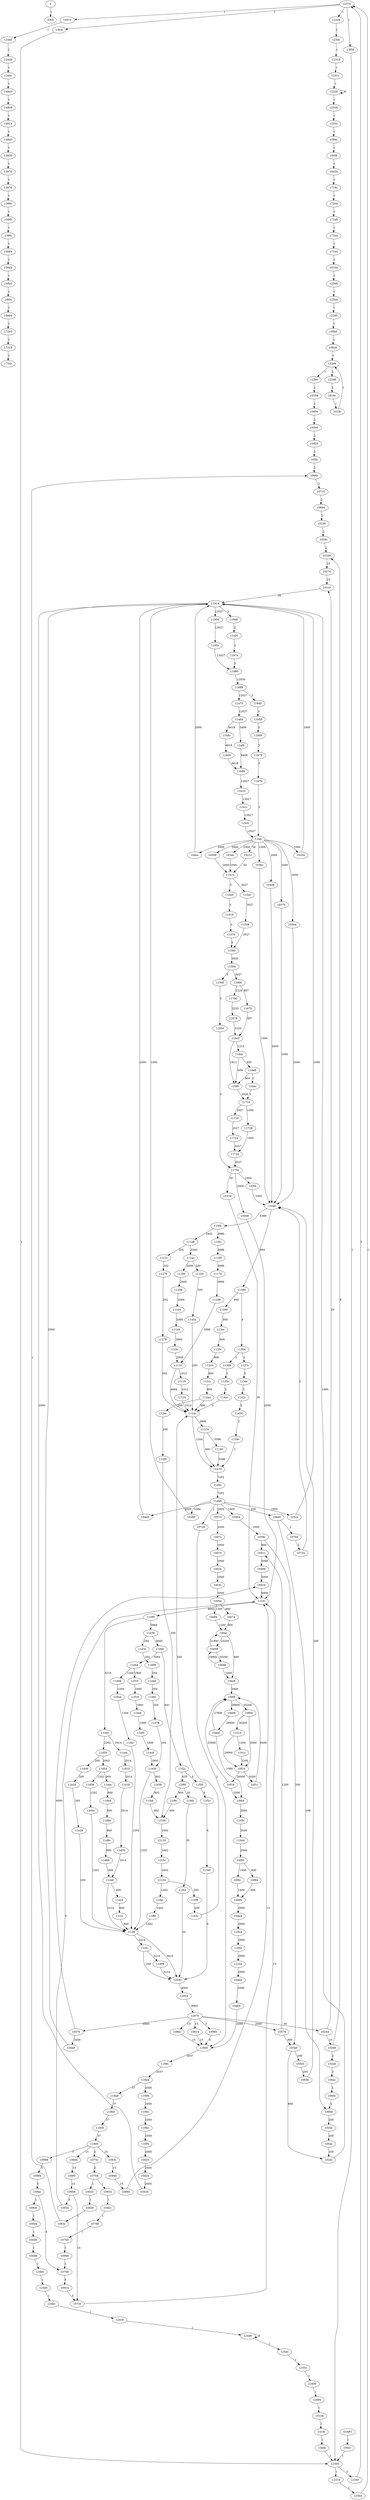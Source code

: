 digraph RAIL_CFG {
"0" -> "END" [label="1"];
"16eb4" -> "172e0" [label="1"];
"14fdc" -> "16eb4" [label="1"];
"14fb4" -> "14fdc" [label="1"];
"15084" -> "150d4" [label="1"];
"139fc" -> "15084" [label="1"];
"139f0" -> "139fc" [label="1"];
"1398c" -> "139f0" [label="1"];
"13970" -> "13978" [label="1"];
"13950" -> "13970" [label="1"];
"148c8" -> "14914" [label="1"];
"1244c" -> "148c0" [label="1"];
"14010" -> "124a0" [label="1"];
"150d4" -> "14fb4" [label="1"];
"12370" -> "14010" [label="1"];
"13fc4" -> "12304" [label="1"];
"12370" -> "13fc4" [label="1"];
"13f58" -> "12304" [label="1"];
"12370" -> "13f58" [label="1"];
"12340" -> "12370" [label="3"];
"141f0" -> "13edc" [label="1"];
"111ac" -> "111b0" [label="200"];
"103f4" -> "110a8" [label="1000"];
"11724" -> "11744" [label="2027"];
"11e3c" -> "11e98" [label="204"];
"148c0" -> "148c8" [label="1"];
"10988" -> "10994" [label="5"];
"11bfc" -> "103dc" [label="1000"];
"10d40" -> "10d48" [label="1"];
"110fc" -> "11168" [label="3996"];
"10380" -> "11914" [label="1000"];
"11154" -> "11160" [label="5596"];
"11110" -> "1114c" [label="4984"];
"11e28" -> "11cf4" [label="200"];
"1149c" -> "114b8" [label="7202"];
"110f4" -> "111a8" [label="2402"];
"10768" -> "10654" [label="1"];
"10424" -> "11c3c" [label="6000"];
"103bc" -> "110a8" [label="1000"];
"116dc" -> "116f4" [label="609"];
"10404" -> "1058c" [label="1000"];
"106e0" -> "106b8" [label="198"];
"11594" -> "11668" [label="3027"];
"10334" -> "11914" [label="1000"];
"104d8" -> "110a8" [label="2000"];
"1121c" -> "11270" [label="202"];
"106ac" -> "106f4" [label="2"];
"11670" -> "116c0" [label="807"];
"11118" -> "11124" [label="1012"];
"105a0" -> "105c0" [label="200"];
"11bfc" -> "103bc" [label="1000"];
"11678" -> "116c0" [label="2220"];
"11e50" -> "11cf4" [label="1202"];
"11d10" -> "11d18" [label="2014"];
"12108" -> "12118" [label="1602"];
"11728" -> "11744" [label="1000"];
"109c8" -> "109d4" [label="1"];
"11fa4" -> "12108" [label="802"];
"11e58" -> "11fa4" [label="802"];
"106f4" -> "106b8" [label="2"];
"11e50" -> "11e58" [label="802"];
"11ca0" -> "11d50" [label="2202"];
"11e78" -> "11e50" [label="204"];
"11e38" -> "11e3c" [label="204"];
"10f1c" -> "10ef8" [label="9200"];
"11d08" -> "12030" [label="2214"];
"11854" -> "11750" [label="3"];
"11f10" -> "11f18" [label="1800"];
"11d58" -> "1200c" [label="1202"];
"11d54" -> "11d58" [label="1202"];
"11cb8" -> "11cf4" [label="2214"];
"10994" -> "109ac" [label="5"];
"10498" -> "10424" [label="2000"];
"1137c" -> "113dc" [label="2"];
"11744" -> "11750" [label="3027"];
"12440" -> "1244c" [label="1"];
"115c8" -> "11854" [label="3"];
"11cfc" -> "11d08" [label="2214"];
"11718" -> "11724" [label="2027"];
"11e38" -> "11eb0" [label="3645"];
"10244" -> "10280" [label="10"];
"108e4" -> "108f0" [label="15"];
"11710" -> "11718" [label="2027"];
"110f4" -> "110fc" [label="3996"];
"11170" -> "11188" [label="3996"];
"10654" -> "10d2c" [label="1"];
"116f4" -> "11710" [label="3026"];
"116dc" -> "116e8" [label="605"];
"11168" -> "11170" [label="3996"];
"11510" -> "1154c" [label="3027"];
"141e4" -> "141f0" [label="1"];
"11ccc" -> "11cf4" [label="600"];
"11f9c" -> "12108" [label="600"];
"11790" -> "11678" [label="2220"];
"11668" -> "11790" [label="2220"];
"11d50" -> "11d54" [label="2002"];
"11af4" -> "11b08" [label="5409"];
"11160" -> "11478" [label="5596"];
"12118" -> "1210c" [label="1602"];
"11ca0" -> "11ca4" [label="2014"];
"120a4" -> "11f4c" [label="1204"];
"11bfc" -> "1021c" [label="30"];
"11e98" -> "11ea0" [label="204"];
"10694" -> "10190" [label="2"];
"10d2c" -> "10788" [label="1"];
"103cc" -> "11914" [label="1000"];
"12070" -> "108bc" [label="15"];
"111d4" -> "111e0" [label="2000"];
"11ea0" -> "11e6c" [label="204"];
"118e0" -> "108e4" [label="15"];
"10d0c" -> "105e0" [label="1"];
"12318" -> "1231c" [label="1"];
"11914" -> "119e8" [label="3"];
"122e8" -> "122ec" [label="1"];
"1018c" -> "122e8" [label="1"];
"122ec" -> "10108" [label="1"];
"10e84" -> "10eac" [label="1200"];
"111bc" -> "11110" [label="2000"];
"122e8" -> "122d8" [label="1"];
"112f4" -> "112c0" [label="800"];
"11d30" -> "11cb8" [label="2014"];
"111ac" -> "11200" [label="2000"];
"11710" -> "11728" [label="1000"];
"11b08" -> "11b10" [label="12027"];
"1016c" -> "1018c" [label="1"];
"11c90" -> "11ca0" [label="4216"];
"11f38" -> "11f3c" [label="6"];
"11bfc" -> "10558" [label="2000"];
"105fc" -> "1066c" [label="1"];
"11510" -> "115e0" [label="3"];
"100c8" -> "122e8" [label="1"];
"100b0" -> "100c8" [label="1"];
"11288" -> "11304" [label="4"];
"11f4c" -> "11cf4" [label="1204"];
"122b4" -> "122d0" [label="1"];
"11d50" -> "11dc8" [label="200"];
"1058c" -> "105a0" [label="200"];
"12268" -> "122b4" [label="1"];
"11ab4" -> "11af4" [label="5409"];
"118bc" -> "118f4" [label="2000"];
"11ab4" -> "11b8c" [label="6618"];
"11b78" -> "11bfc" [label="3"];
"10924" -> "11c3c" [label="5"];
"11974" -> "11990" [label="3"];
"11208" -> "111d4" [label="2000"];
"100ec" -> "100f8" [label="1"];
"1255c" -> "12400" [label="1"];
"1231c" -> "12328" [label="1"];
"116e8" -> "116f4" [label="604"];
"11ca4" -> "11d10" [label="2014"];
"11290" -> "112ec" [label="800"];
"12328" -> "12338" [label="1"];
"1066c" -> "10710" [label="2"];
"111a8" -> "111ac" [label="2200"];
"17204" -> "171a8" [label="1"];
"10710" -> "10694" [label="2"];
"118b0" -> "118c8" [label="37"];
"118e0" -> "1075c" [label="2"];
"101b8" -> "10270" [label="10"];
"10d48" -> "124b0" [label="1"];
"10270" -> "101c0" [label="10"];
"1195c" -> "11990" [label="12027"];
"118e0" -> "10988" [label="5"];
"12338" -> "1233c" [label="1"];
"1114c" -> "11154" [label="5996"];
"11b68" -> "11b70" [label="3"];
"10104" -> "12268" [label="1"];
"10ed8" -> "10edc" [label="28800"];
"12120" -> "11fac" [label="1402"];
"1139c" -> "11478" [label="2"];
"172e0" -> "17318" [label="1"];
"1028c" -> "101b8" [label="2"];
"113f0" -> "12108" [label="200"];
"12304" -> "12310" [label="1"];
"116c0" -> "116f4" [label="1813"];
"105c0" -> "106d0" [label="200"];
"1075c" -> "10768" [label="2"];
"101c0" -> "11914" [label="30"];
"10620" -> "10d28" [label="1"];
"105e0" -> "10d20" [label="1"];
"10470" -> "10424" [label="4000"];
"12400" -> "12494" [label="1"];
"11d18" -> "11d30" [label="2014"];
"11b8c" -> "11b00" [label="6618"];
"11124" -> "1114c" [label="1012"];
"11014" -> "10f10" [label="29000"];
"107b8" -> "10914" [label="5"];
"1719c" -> "17204" [label="1"];
"111e0" -> "111bc" [label="2000"];
"10d94" -> "10da4" [label="2000"];
"123b4" -> "12370" [label="1"];
"1233c" -> "100ec" [label="1"];
"12370" -> "123c8" [label="1"];
"10f04" -> "11014" [label="30200"];
"10f18" -> "10ef8" [label="25000"];
"1210c" -> "12120" [label="1602"];
"11750" -> "103f4" [label="1000"];
"114b8" -> "103cc" [label="1000"];
"11594" -> "115c8" [label="3"];
"12310" -> "123b4" [label="1"];
"11f18" -> "11ee4" [label="1800"];
"11990" -> "11998" [label="12030"];
"124d0" -> "124d0" [label="5"];
"11cf4" -> "12030" [label="5610"];
"171a8" -> "171b4" [label="1"];
"1041c" -> "10498" [label="2000"];
"11f90" -> "11f9c" [label="600"];
"11eb4" -> "11f10" [label="1800"];
"11bfc" -> "10370" [label="1000"];
"114b8" -> "10380" [label="1000"];
"10dc0" -> "10dc4" [label="2000"];
"102bc" -> "105ac" [label="200"];
"11e6c" -> "11e78" [label="204"];
"11a20" -> "11974" [label="3"];
"171e4" -> "10104" [label="1"];
"14914" -> "149a0" [label="1"];
"11b58" -> "11b68" [label="3"];
"11998" -> "11a70" [label="12027"];
"112c0" -> "112cc" [label="800"];
"107c0" -> "11c3c" [label="15"];
"11ff4" -> "11cf4" [label="1402"];
"10190" -> "1028c" [label="2"];
"123e0" -> "124bc" [label="1"];
"10108" -> "10d0c" [label="1"];
"10e10" -> "10e34" [label="2000"];
"11eb8" -> "120a4" [label="1204"];
"10908" -> "107c0" [label="10"];
"10d20" -> "105fc" [label="1"];
"122d0" -> "100b0" [label="1"];
"11b00" -> "11b08" [label="6618"];
"123dc" -> "12318" [label="1"];
"11fac" -> "11ff4" [label="1402"];
"11fe0" -> "11fe4" [label="35"];
"11c90" -> "11e38" [label="3849"];
"11570" -> "1158c" [label="3"];
"11188" -> "11110" [label="3996"];
"1154c" -> "11558" [label="3027"];
"11eb0" -> "11f2c" [label="641"];
"17318" -> "1754c" [label="1"];
"11b3c" -> "11bfc" [label="12027"];
"1158c" -> "11594" [label="3030"];
"119e8" -> "11a20" [label="3"];
"110a8" -> "110f4" [label="6398"];
"START" -> "100cc" [label="1"];
"1103c" -> "11044" [label="2000"];
"106b8" -> "102bc" [label="200"];
"10234" -> "11c3c" [label="30"];
"11618" -> "11570" [label="3"];
"10f04" -> "10f10" [label="5000"];
"11f40" -> "12030" [label="6"];
"124c8" -> "124d0" [label="1"];
"102ec" -> "11914" [label="1000"];
"100f8" -> "16d24" [label="1"];
"12030" -> "12054" [label="8065"];
"1114c" -> "11478" [label="1204"];
"12054" -> "12070" [label="8065"];
"10244" -> "101c0" [label="20"];
"124b0" -> "123e0" [label="1"];
"10280" -> "101b8" [label="8"];
"11914" -> "11950" [label="12027"];
"1021c" -> "11510" [label="30"];
"11950" -> "1195c" [label="12027"];
"10dc4" -> "10520" [label="2000"];
"11558" -> "1158c" [label="3027"];
"10768" -> "10620" [label="1"];
"11668" -> "11670" [label="807"];
"118f4" -> "10dc0" [label="2000"];
"116c0" -> "116dc" [label="1214"];
"1083c" -> "10848" [label="15"];
"11f2c" -> "11f38" [label="6"];
"11b10" -> "11b1c" [label="12027"];
"10280" -> "102a0" [label="2"];
"11b1c" -> "11b3c" [label="12027"];
"11478" -> "1149c" [label="7202"];
"1200c" -> "11cf4" [label="1202"];
"111b0" -> "11454" [label="200"];
"11454" -> "1114c" [label="200"];
"114b8" -> "10404" [label="1000"];
"11dc8" -> "11e20" [label="200"];
"10734" -> "11860" [label="2"];
"12070" -> "10470" [label="6000"];
"104bc" -> "11914" [label="2000"];
"10470" -> "104a8" [label="2000"];
"104a8" -> "11914" [label="2000"];
"10568" -> "11c3c" [label="2000"];
"11bfc" -> "104bc" [label="2000"];
"11750" -> "10568" [label="2000"];
"11bfc" -> "104d8" [label="2000"];
"114b8" -> "104e8" [label="2000"];
"105ac" -> "102ec" [label="200"];
"104e8" -> "11914" [label="2000"];
"11bfc" -> "10504" [label="2000"];
"10504" -> "110a8" [label="2000"];
"114b8" -> "10514" [label="2000"];
"11cf4" -> "11cfc" [label="2414"];
"10514" -> "10d7c" [label="2000"];
"10d7c" -> "10e10" [label="2000"];
"10558" -> "11510" [label="2000"];
"10e44" -> "10e74" [label="800"];
"10e34" -> "10e3c" [label="2000"];
"10e3c" -> "10e44" [label="2000"];
"10e44" -> "10e84" [label="1200"];
"1143c" -> "1114c" [label="200"];
"10e98" -> "10eb8" [label="20200"];
"11d68" -> "11cb8" [label="800"];
"11e20" -> "11e28" [label="200"];
"11fe4" -> "12030" [label="35"];
"10eb8" -> "10ec8" [label="1400"];
"10ec8" -> "10ef8" [label="2000"];
"10db4" -> "11860" [label="2000"];
"118a4" -> "11908" [label="2000"];
"10ef8" -> "10f04" [label="35200"];
"122d8" -> "1016c" [label="1"];
"10f64" -> "10d94" [label="600"];
"11cb8" -> "11cc0" [label="600"];
"1101c" -> "10f10" [label="1200"];
"10f10" -> "10f18" [label="26000"];
"13edc" -> "12304" [label="1"];
"10ef8" -> "10ed8" [label="28800"];
"10edc" -> "10ef8" [label="27800"];
"103dc" -> "11510" [label="1000"];
"11dac" -> "11db4" [label="800"];
"11200" -> "11208" [label="2000"];
"10f18" -> "10f44" [label="1000"];
"11cc0" -> "11ccc" [label="600"];
"11f3c" -> "11f40" [label="6"];
"1190c" -> "118bc" [label="2000"];
"11044" -> "10f50" [label="2000"];
"123c8" -> "123dc" [label="1"];
"10eb8" -> "10e98" [label="18800"];
"10f50" -> "10f6c" [label="1400"];
"112ec" -> "112f4" [label="800"];
"10f6c" -> "10d94" [label="1400"];
"12120" -> "113f8" [label="200"];
"12328" -> "12328" [label="9"];
"10da4" -> "120c4" [label="2000"];
"120c4" -> "120f4" [label="2000"];
"120f4" -> "12104" [label="2000"];
"12104" -> "10db0" [label="2000"];
"11014" -> "1101c" [label="1200"];
"108bc" -> "11860" [label="15"];
"10370" -> "110a8" [label="1000"];
"10eac" -> "10e98" [label="23200"];
"10db0" -> "10db4" [label="2000"];
"11eb4" -> "11eb8" [label="1204"];
"10e98" -> "10eac" [label="21800"];
"11860" -> "1189c" [label="2037"];
"1189c" -> "118a4" [label="2037"];
"11750" -> "10234" [label="30"];
"11908" -> "1190c" [label="2000"];
"11cfc" -> "12030" [label="200"];
"10520" -> "11914" [label="2000"];
"10788" -> "107b0" [label="1"];
"112cc" -> "112a4" [label="800"];
"11ee4" -> "11ef0" [label="1800"];
"112ac" -> "113f0" [label="200"];
"11ef0" -> "11ec8" [label="1800"];
"10724" -> "110a8" [label="2"];
"12494" -> "141e4" [label="1"];
"11ec8" -> "11e50" [label="1800"];
"12070" -> "10578" [label="2000"];
"114b8" -> "106e0" [label="200"];
"10578" -> "1041c" [label="1200"];
"113dc" -> "1142c" [label="2"];
"10eac" -> "10ec8" [label="600"];
"10edc" -> "10f44" [label="1000"];
"10f50" -> "10f64" [label="600"];
"100cc" -> "12304" [label="1"];
"10f44" -> "1103c" [label="2000"];
"111a8" -> "1121c" [label="202"];
"11270" -> "11278" [label="202"];
"11eb0" -> "11eb4" [label="3004"];
"11278" -> "1114c" [label="202"];
"119d0" -> "11b58" [label="3"];
"10e74" -> "10eac" [label="800"];
"13978" -> "1398c" [label="1"];
"171b4" -> "171e4" [label="1"];
"102a0" -> "106ac" [label="2"];
"107b0" -> "109b8" [label="1"];
"10578" -> "105a0" [label="800"];
"105a0" -> "102ec" [label="800"];
"11110" -> "11118" [label="1012"];
"110a8" -> "11288" [label="804"];
"16d24" -> "1719c" [label="1"];
"112a4" -> "112ac" [label="200"];
"11d54" -> "11dac" [label="800"];
"11db4" -> "11d80" [label="800"];
"10d28" -> "1063c" [label="1"];
"11d8c" -> "11d68" [label="800"];
"11288" -> "11290" [label="800"];
"11154" -> "11478" [label="400"];
"115e0" -> "11618" [label="3"];
"11d80" -> "11d8c" [label="800"];
"11f2c" -> "11f90" [label="635"];
"112a4" -> "1114c" [label="600"];
"106d0" -> "110a8" [label="200"];
"11304" -> "11308" [label="2"];
"11308" -> "1130c" [label="2"];
"149a0" -> "13950" [label="1"];
"114b8" -> "10734" [label="2"];
"1130c" -> "114ec" [label="2"];
"114ec" -> "1114c" [label="2"];
"10704" -> "10724" [label="2"];
"106e0" -> "10704" [label="2"];
"11c3c" -> "11c90" [label="8065"];
"11f90" -> "11fe0" [label="35"];
"109ac" -> "107b8" [label="4"];
"11304" -> "1137c" [label="2"];
"1142c" -> "11430" [label="2"];
"113f8" -> "1143c" [label="200"];
"11430" -> "1139c" [label="2"];
"118a8" -> "118b0" [label="37"];
"118c8" -> "118e0" [label="37"];
"1063c" -> "1066c" [label="1"];
"11a70" -> "11ab4" [label="12027"];
"116e8" -> "116ec" [label="1"];
"116ec" -> "11710" [label="1"];
"109b8" -> "107b8" [label="1"];
"10914" -> "107c0" [label="5"];
"1058c" -> "1041c" [label="800"];
"12070" -> "10814" [label="15"];
"11bfc" -> "10334" [label="1000"];
"10814" -> "11860" [label="15"];
"118e0" -> "1083c" [label="15"];
"10848" -> "10860" [label="15"];
"124a0" -> "12440" [label="1"];
"10860" -> "11c3c" [label="15"];
"11998" -> "119d0" [label="3"];
"12070" -> "10960" [label="5"];
"118a4" -> "118a8" [label="37"];
"108f0" -> "10908" [label="15"];
"12070" -> "10244" [label="30"];
"10f10" -> "10f1c" [label="9200"];
"10908" -> "10924" [label="5"];
"10960" -> "11860" [label="5"];
"109ac" -> "109c8" [label="1"];
"109d4" -> "10d40" [label="1"];
"12304" -> "12340" [label="3"];
"124bc" -> "124c8" [label="1"];
"11b70" -> "11b78" [label="3"];
"124d0" -> "124ec" [label="1"];
"124ec" -> "1255c" [label="1"];
}
